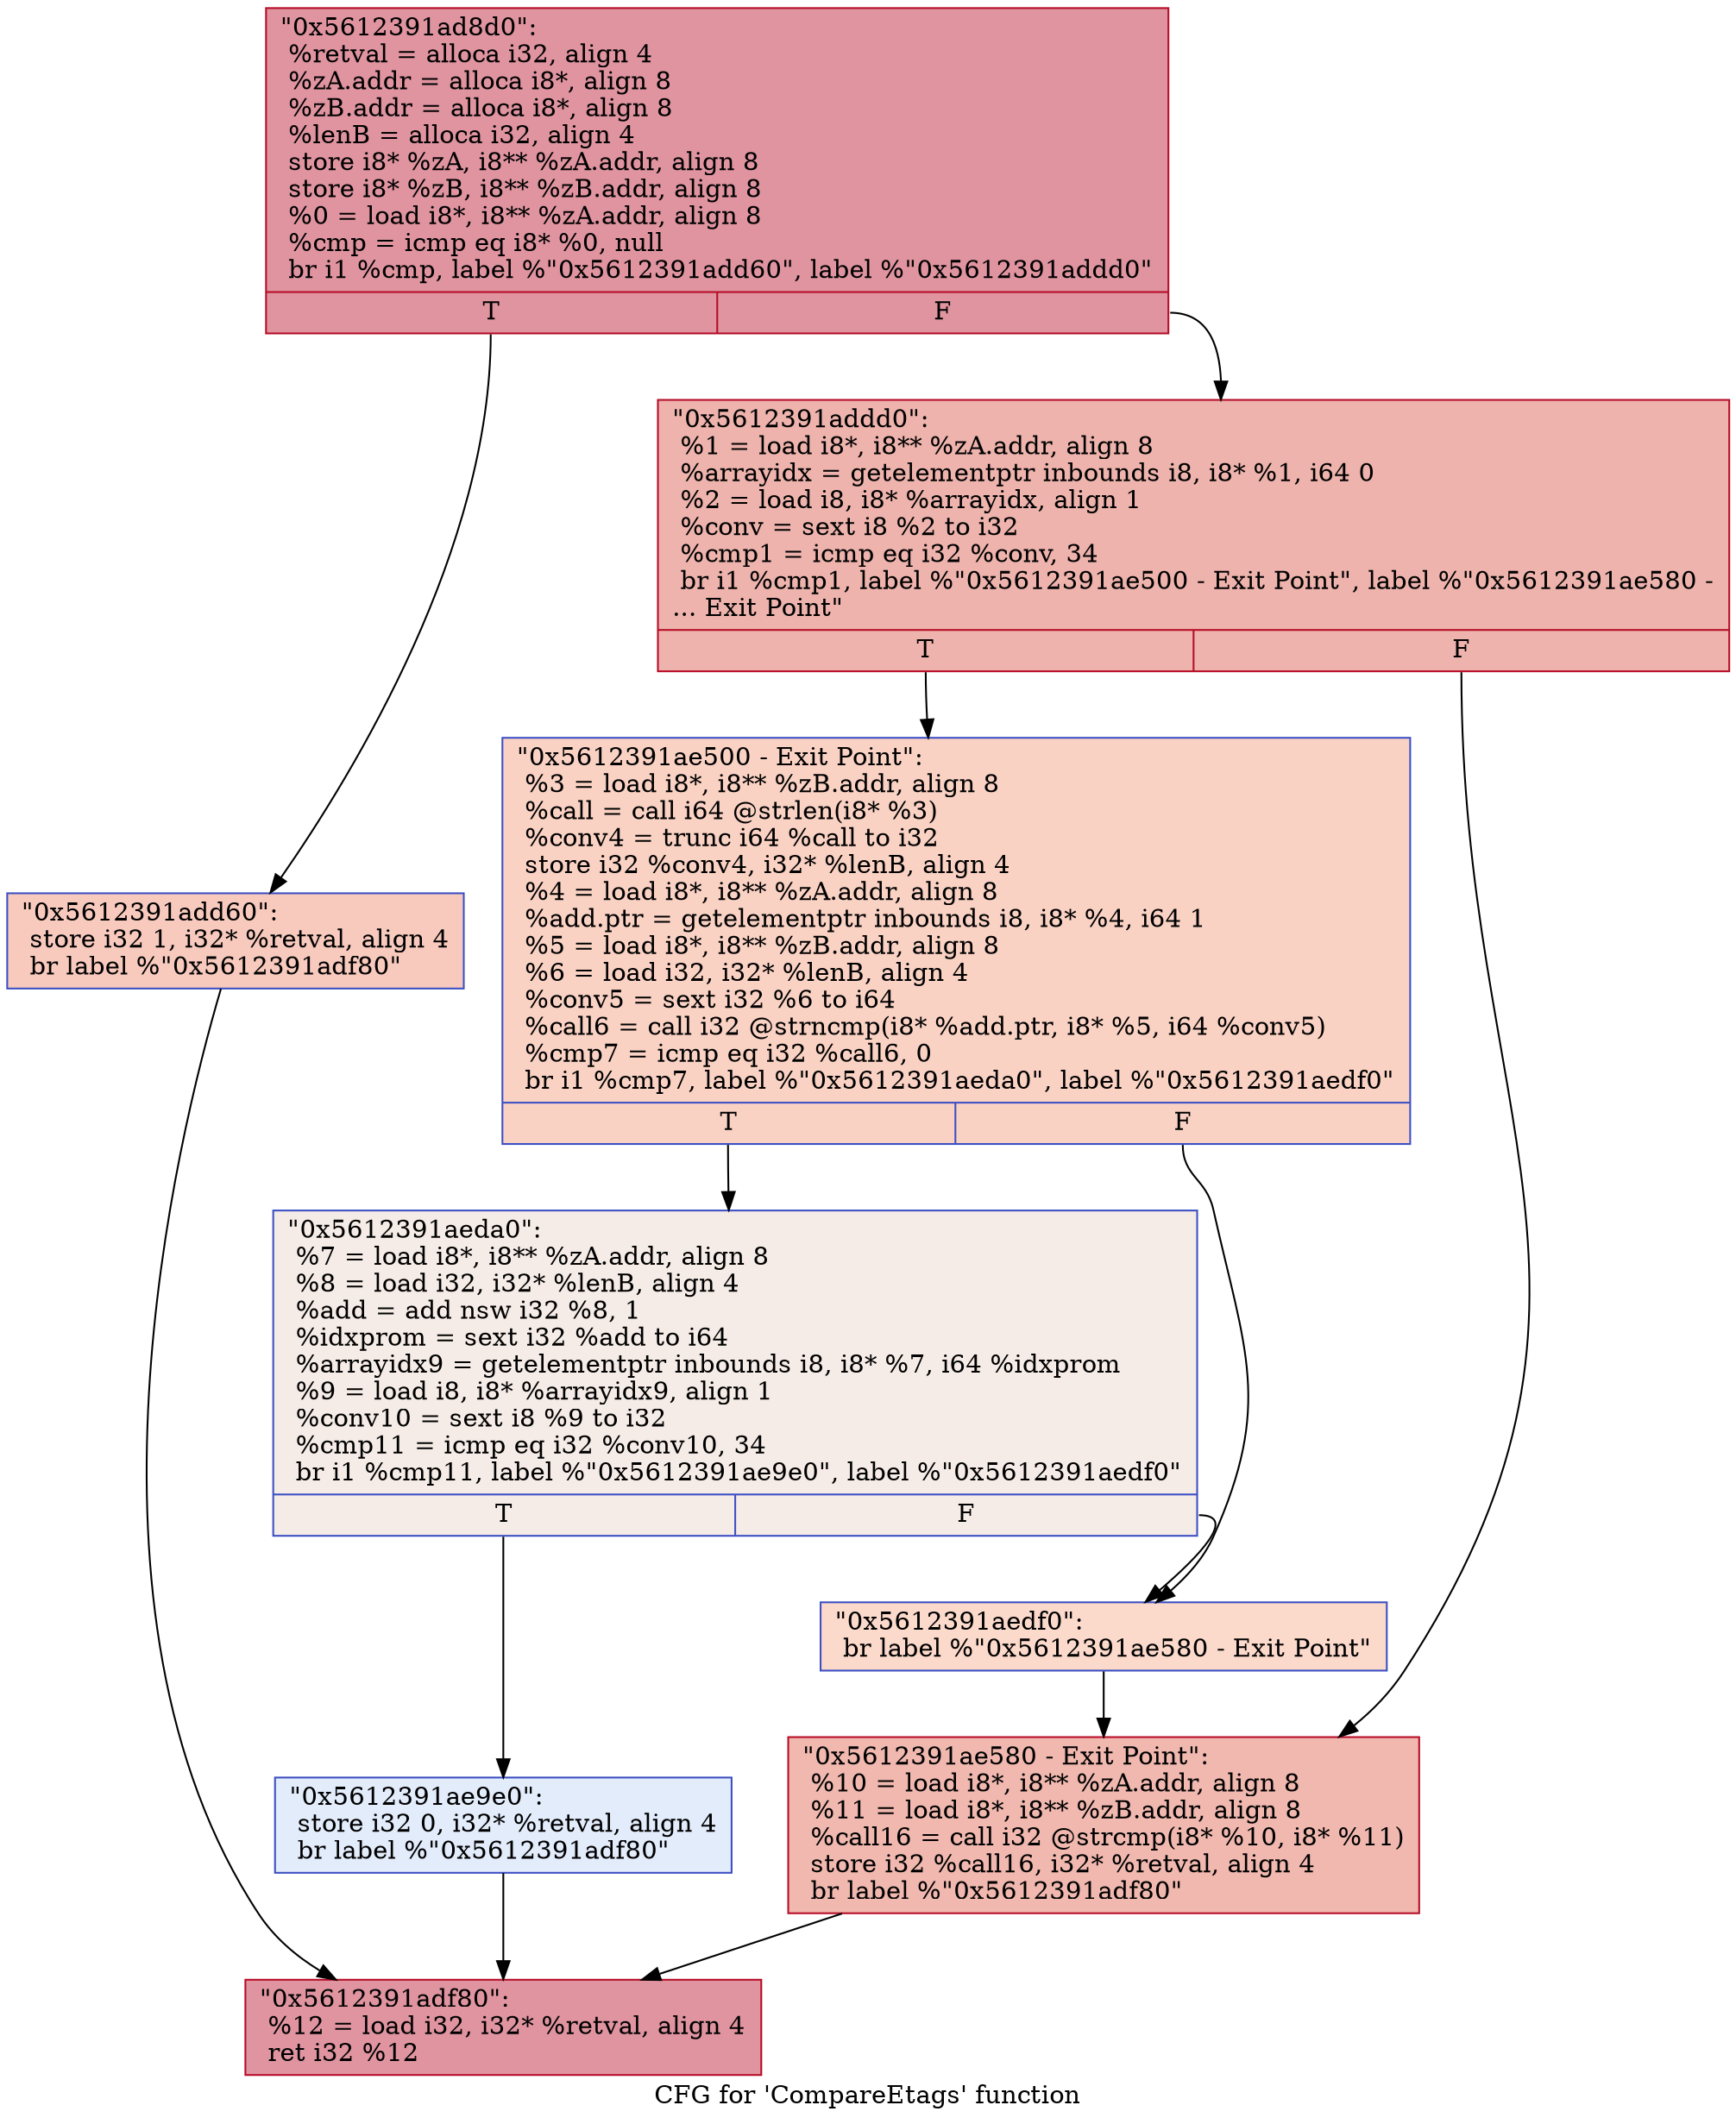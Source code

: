 digraph "CFG for 'CompareEtags' function" {
	label="CFG for 'CompareEtags' function";

	Node0x5612391ad8d0 [shape=record,color="#b70d28ff", style=filled, fillcolor="#b70d2870",label="{\"0x5612391ad8d0\":\l  %retval = alloca i32, align 4\l  %zA.addr = alloca i8*, align 8\l  %zB.addr = alloca i8*, align 8\l  %lenB = alloca i32, align 4\l  store i8* %zA, i8** %zA.addr, align 8\l  store i8* %zB, i8** %zB.addr, align 8\l  %0 = load i8*, i8** %zA.addr, align 8\l  %cmp = icmp eq i8* %0, null\l  br i1 %cmp, label %\"0x5612391add60\", label %\"0x5612391addd0\"\l|{<s0>T|<s1>F}}"];
	Node0x5612391ad8d0:s0 -> Node0x5612391add60;
	Node0x5612391ad8d0:s1 -> Node0x5612391addd0;
	Node0x5612391add60 [shape=record,color="#3d50c3ff", style=filled, fillcolor="#ef886b70",label="{\"0x5612391add60\":                                 \l  store i32 1, i32* %retval, align 4\l  br label %\"0x5612391adf80\"\l}"];
	Node0x5612391add60 -> Node0x5612391adf80;
	Node0x5612391addd0 [shape=record,color="#b70d28ff", style=filled, fillcolor="#d6524470",label="{\"0x5612391addd0\":                                 \l  %1 = load i8*, i8** %zA.addr, align 8\l  %arrayidx = getelementptr inbounds i8, i8* %1, i64 0\l  %2 = load i8, i8* %arrayidx, align 1\l  %conv = sext i8 %2 to i32\l  %cmp1 = icmp eq i32 %conv, 34\l  br i1 %cmp1, label %\"0x5612391ae500 - Exit Point\", label %\"0x5612391ae580 -\l... Exit Point\"\l|{<s0>T|<s1>F}}"];
	Node0x5612391addd0:s0 -> Node0x5612391ae500;
	Node0x5612391addd0:s1 -> Node0x5612391ae580;
	Node0x5612391ae500 [shape=record,color="#3d50c3ff", style=filled, fillcolor="#f4987a70",label="{\"0x5612391ae500 - Exit Point\":                    \l  %3 = load i8*, i8** %zB.addr, align 8\l  %call = call i64 @strlen(i8* %3)\l  %conv4 = trunc i64 %call to i32\l  store i32 %conv4, i32* %lenB, align 4\l  %4 = load i8*, i8** %zA.addr, align 8\l  %add.ptr = getelementptr inbounds i8, i8* %4, i64 1\l  %5 = load i8*, i8** %zB.addr, align 8\l  %6 = load i32, i32* %lenB, align 4\l  %conv5 = sext i32 %6 to i64\l  %call6 = call i32 @strncmp(i8* %add.ptr, i8* %5, i64 %conv5)\l  %cmp7 = icmp eq i32 %call6, 0\l  br i1 %cmp7, label %\"0x5612391aeda0\", label %\"0x5612391aedf0\"\l|{<s0>T|<s1>F}}"];
	Node0x5612391ae500:s0 -> Node0x5612391aeda0;
	Node0x5612391ae500:s1 -> Node0x5612391aedf0;
	Node0x5612391aeda0 [shape=record,color="#3d50c3ff", style=filled, fillcolor="#ead5c970",label="{\"0x5612391aeda0\":                                 \l  %7 = load i8*, i8** %zA.addr, align 8\l  %8 = load i32, i32* %lenB, align 4\l  %add = add nsw i32 %8, 1\l  %idxprom = sext i32 %add to i64\l  %arrayidx9 = getelementptr inbounds i8, i8* %7, i64 %idxprom\l  %9 = load i8, i8* %arrayidx9, align 1\l  %conv10 = sext i8 %9 to i32\l  %cmp11 = icmp eq i32 %conv10, 34\l  br i1 %cmp11, label %\"0x5612391ae9e0\", label %\"0x5612391aedf0\"\l|{<s0>T|<s1>F}}"];
	Node0x5612391aeda0:s0 -> Node0x5612391ae9e0;
	Node0x5612391aeda0:s1 -> Node0x5612391aedf0;
	Node0x5612391ae9e0 [shape=record,color="#3d50c3ff", style=filled, fillcolor="#bfd3f670",label="{\"0x5612391ae9e0\":                                 \l  store i32 0, i32* %retval, align 4\l  br label %\"0x5612391adf80\"\l}"];
	Node0x5612391ae9e0 -> Node0x5612391adf80;
	Node0x5612391aedf0 [shape=record,color="#3d50c3ff", style=filled, fillcolor="#f7a88970",label="{\"0x5612391aedf0\":                                 \l  br label %\"0x5612391ae580 - Exit Point\"\l}"];
	Node0x5612391aedf0 -> Node0x5612391ae580;
	Node0x5612391ae580 [shape=record,color="#b70d28ff", style=filled, fillcolor="#dc5d4a70",label="{\"0x5612391ae580 - Exit Point\":                    \l  %10 = load i8*, i8** %zA.addr, align 8\l  %11 = load i8*, i8** %zB.addr, align 8\l  %call16 = call i32 @strcmp(i8* %10, i8* %11)\l  store i32 %call16, i32* %retval, align 4\l  br label %\"0x5612391adf80\"\l}"];
	Node0x5612391ae580 -> Node0x5612391adf80;
	Node0x5612391adf80 [shape=record,color="#b70d28ff", style=filled, fillcolor="#b70d2870",label="{\"0x5612391adf80\":                                 \l  %12 = load i32, i32* %retval, align 4\l  ret i32 %12\l}"];
}
